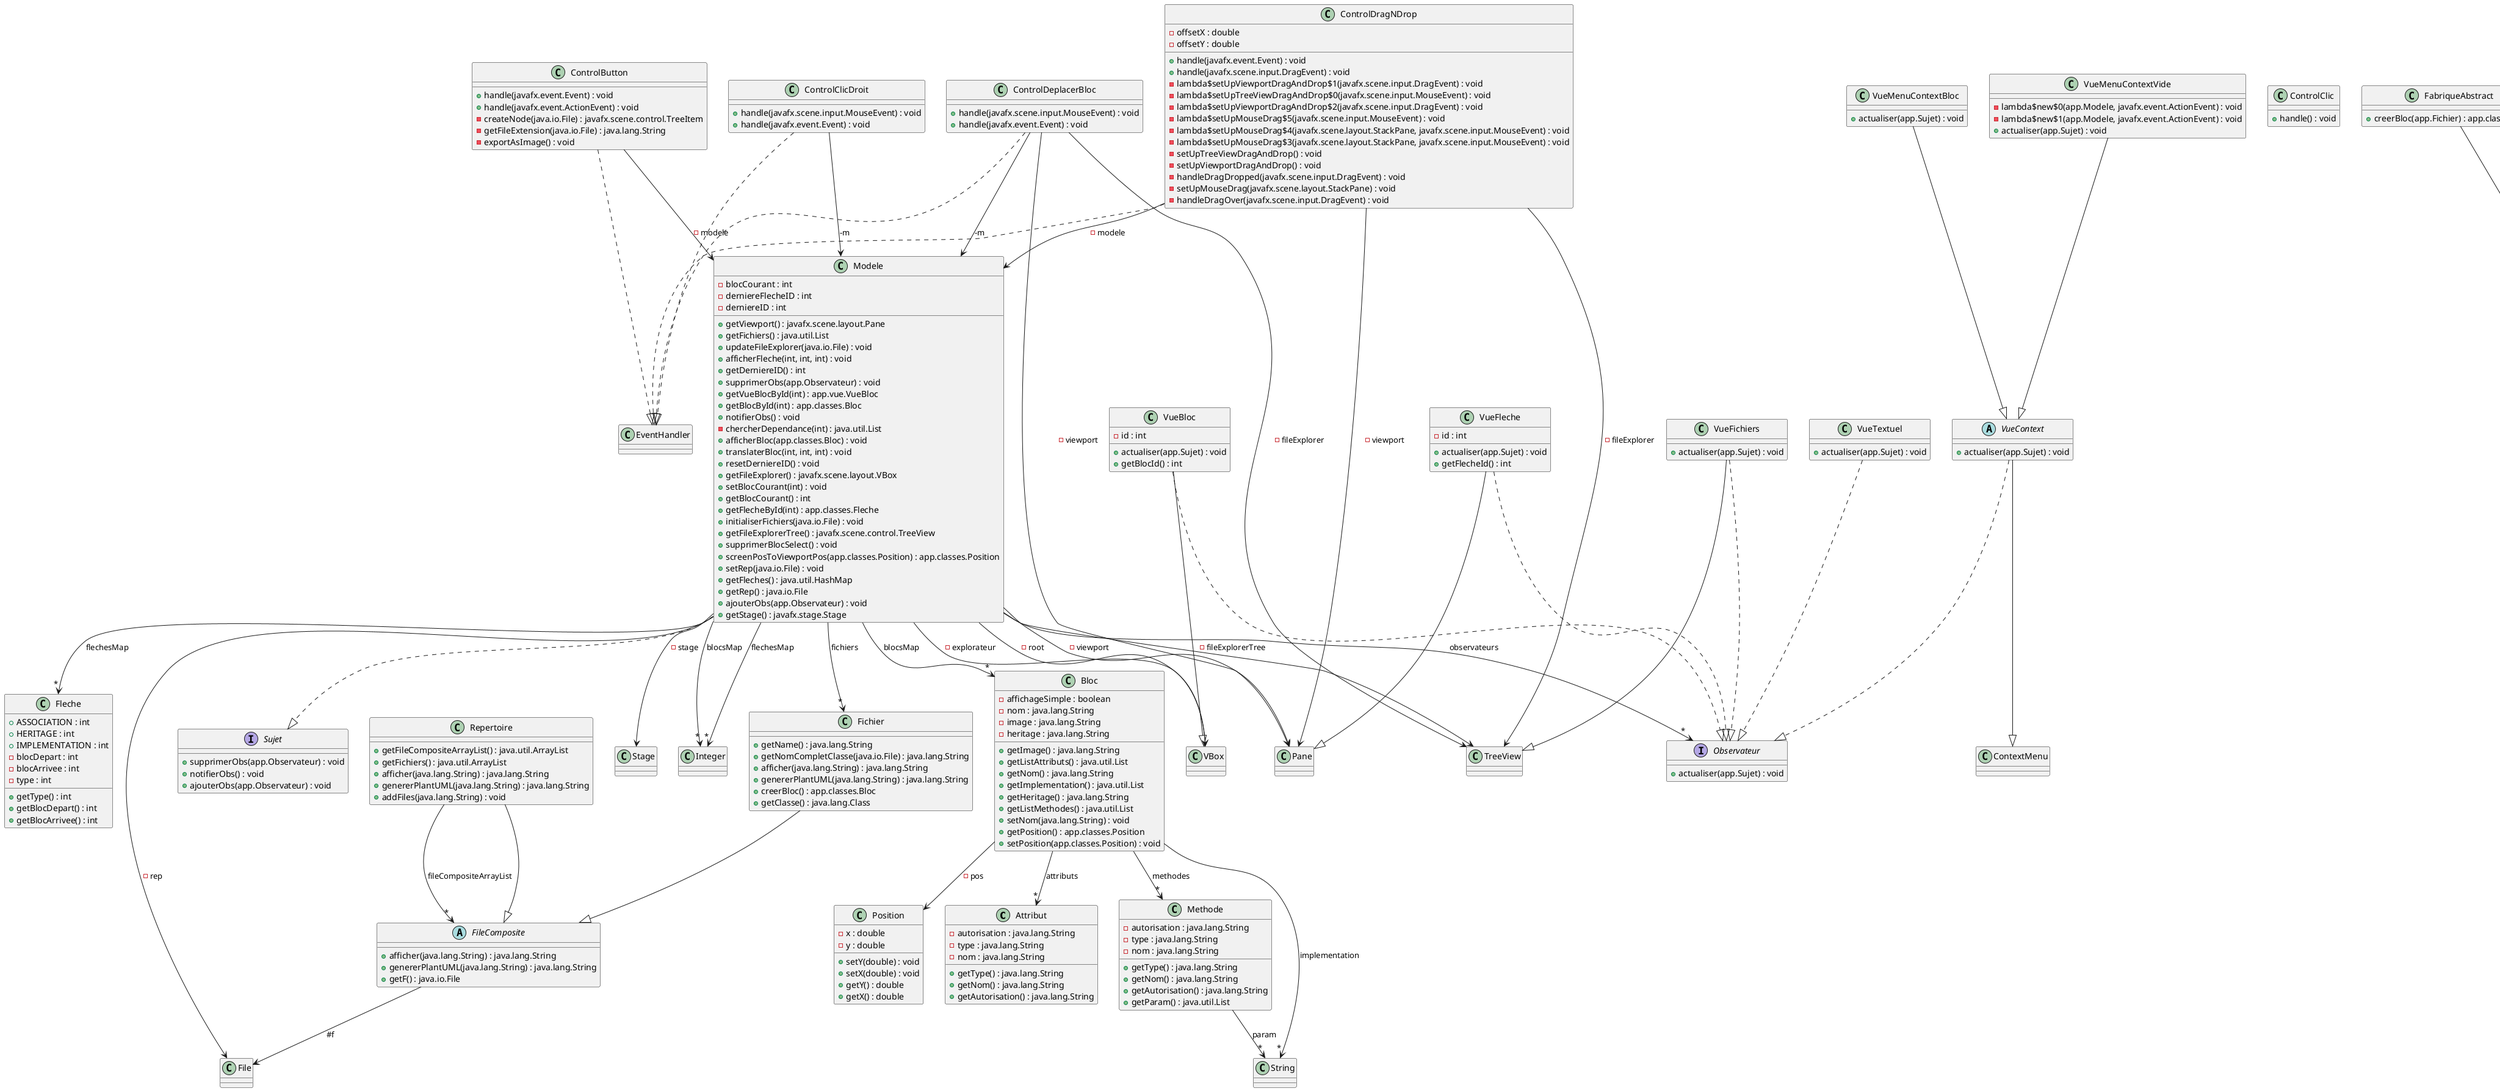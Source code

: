 @startuml


Class Attribut {
  -autorisation : java.lang.String
  -type : java.lang.String
  -nom : java.lang.String
  +getType() : java.lang.String
  +getNom() : java.lang.String
  +getAutorisation() : java.lang.String
}


Class Bloc {
  -affichageSimple : boolean
  -nom : java.lang.String
  -image : java.lang.String
  -heritage : java.lang.String
  +getImage() : java.lang.String
  +getListAttributs() : java.util.List
  +getNom() : java.lang.String
  +getImplementation() : java.util.List
  +getHeritage() : java.lang.String
  +getListMethodes() : java.util.List
  +setNom(java.lang.String) : void
  +getPosition() : app.classes.Position
  +setPosition(app.classes.Position) : void
}
Bloc -->"*"Methode : methodes
Bloc -->"*"Attribut : attributs
Bloc -->"*"String : implementation
Bloc --> Position :   -pos


Class Fleche {
  +ASSOCIATION : int
  +HERITAGE : int
  +IMPLEMENTATION : int
  -blocDepart : int
  -blocArrivee : int
  -type : int
  +getType() : int
  +getBlocDepart() : int
  +getBlocArrivee() : int
}


Class Methode {
  -autorisation : java.lang.String
  -type : java.lang.String
  -nom : java.lang.String
  +getType() : java.lang.String
  +getNom() : java.lang.String
  +getAutorisation() : java.lang.String
  +getParam() : java.util.List
}
Methode -->"*"String : param


Class Position {
  -x : double
  -y : double
  +setY(double) : void
  +setX(double) : void
  +getY() : double
  +getX() : double
}


Class ControlButton {
  +handle(javafx.event.Event) : void
  +handle(javafx.event.ActionEvent) : void
  -createNode(java.io.File) : javafx.scene.control.TreeItem
  -getFileExtension(java.io.File) : java.lang.String
  -exportAsImage() : void
}
ControlButton ..|> EventHandler
ControlButton --> Modele :   -modele


Class ControlClic {
  +handle() : void
}


Class ControlClicDroit {
  +handle(javafx.scene.input.MouseEvent) : void
  +handle(javafx.event.Event) : void
}
ControlClicDroit ..|> EventHandler
ControlClicDroit --> Modele :   -m


Class ControlDeplacerBloc {
  +handle(javafx.scene.input.MouseEvent) : void
  +handle(javafx.event.Event) : void
}
ControlDeplacerBloc ..|> EventHandler
ControlDeplacerBloc --> Modele :   -m
ControlDeplacerBloc --> TreeView :   -fileExplorer
ControlDeplacerBloc --> Pane :   -viewport


Class ControlDragNDrop {
  -offsetX : double
  -offsetY : double
  +handle(javafx.event.Event) : void
  +handle(javafx.scene.input.DragEvent) : void
  -lambda$setUpViewportDragAndDrop$1(javafx.scene.input.DragEvent) : void
  -lambda$setUpTreeViewDragAndDrop$0(javafx.scene.input.MouseEvent) : void
  -lambda$setUpViewportDragAndDrop$2(javafx.scene.input.DragEvent) : void
  -lambda$setUpMouseDrag$5(javafx.scene.input.MouseEvent) : void
  -lambda$setUpMouseDrag$4(javafx.scene.layout.StackPane, javafx.scene.input.MouseEvent) : void
  -lambda$setUpMouseDrag$3(javafx.scene.layout.StackPane, javafx.scene.input.MouseEvent) : void
  -setUpTreeViewDragAndDrop() : void
  -setUpViewportDragAndDrop() : void
  -handleDragDropped(javafx.scene.input.DragEvent) : void
  -setUpMouseDrag(javafx.scene.layout.StackPane) : void
  -handleDragOver(javafx.scene.input.DragEvent) : void
}
ControlDragNDrop ..|> EventHandler
ControlDragNDrop --> Modele :   -modele
ControlDragNDrop --> Pane :   -viewport
ControlDragNDrop --> TreeView :   -fileExplorer

Class FabriqueAbstract {
  +creerBloc(app.Fichier) : app.classes.Bloc
}
FabriqueAbstract --|> FabriqueBloc

Abstract Class FabriqueBloc {
  +creerBloc(app.Fichier) : app.classes.Bloc
}

Class FabriqueClass {
  +creerBloc(app.Fichier) : app.classes.Bloc
}
FabriqueClass --|> FabriqueBloc

Class FabriqueInterface {
  +creerBloc(app.Fichier) : app.classes.Bloc
}
FabriqueInterface --|> FabriqueBloc

Class Fichier {
  +getName() : java.lang.String
  +getNomCompletClasse(java.io.File) : java.lang.String
  +afficher(java.lang.String) : java.lang.String
  +genererPlantUML(java.lang.String) : java.lang.String
  +creerBloc() : app.classes.Bloc
  +getClasse() : java.lang.Class
}
Fichier --|> FileComposite

Abstract Class FileComposite {
  +afficher(java.lang.String) : java.lang.String
  +genererPlantUML(java.lang.String) : java.lang.String
  +getF() : java.io.File
}
FileComposite --> File :   #f

Class Main {
  +main(java.lang.String[]) : void
  +start(javafx.stage.Stage) : void
}
Main --|> Application

Class MainTest {
  +main(java.lang.String[]) : void
  +start(javafx.stage.Stage) : void
}
MainTest --|> Application

Class Modele {
  -blocCourant : int
  -derniereFlecheID : int
  -derniereID : int
  +getViewport() : javafx.scene.layout.Pane
  +getFichiers() : java.util.List
  +updateFileExplorer(java.io.File) : void
  +afficherFleche(int, int, int) : void
  +getDerniereID() : int
  +supprimerObs(app.Observateur) : void
  +getVueBlocById(int) : app.vue.VueBloc
  +getBlocById(int) : app.classes.Bloc
  +notifierObs() : void
  -chercherDependance(int) : java.util.List
  +afficherBloc(app.classes.Bloc) : void
  +translaterBloc(int, int, int) : void
  +resetDerniereID() : void
  +getFileExplorer() : javafx.scene.layout.VBox
  +setBlocCourant(int) : void
  +getBlocCourant() : int
  +getFlecheById(int) : app.classes.Fleche
  +initialiserFichiers(java.io.File) : void
  +getFileExplorerTree() : javafx.scene.control.TreeView
  +supprimerBlocSelect() : void
  +screenPosToViewportPos(app.classes.Position) : app.classes.Position
  +setRep(java.io.File) : void
  +getFleches() : java.util.HashMap
  +getRep() : java.io.File
  +ajouterObs(app.Observateur) : void
  +getStage() : javafx.stage.Stage
}
Modele ..|> Sujet
Modele --> File :   -rep
Modele --> TreeView :   -fileExplorerTree
Modele --> VBox :   -explorateur
Modele --> VBox :   -root
Modele --> Stage :   -stage
Modele -->"*"Integer : flechesMap
Modele -->"*"Fleche : flechesMap
Modele --> Pane :   -viewport
Modele -->"*"Fichier : fichiers
Modele -->"*"Observateur : observateurs
Modele -->"*"Integer : blocsMap
Modele -->"*"Bloc : blocsMap

Interface Observateur {
  +actualiser(app.Sujet) : void
}

Class Repertoire {
  +getFileCompositeArrayList() : java.util.ArrayList
  +getFichiers() : java.util.ArrayList
  +afficher(java.lang.String) : java.lang.String
  +genererPlantUML(java.lang.String) : java.lang.String
  +addFiles(java.lang.String) : void
}
Repertoire --|> FileComposite
Repertoire -->"*"FileComposite : fileCompositeArrayList

Interface Sujet {
  +supprimerObs(app.Observateur) : void
  +notifierObs() : void
  +ajouterObs(app.Observateur) : void
}


Class VueBloc {
  -id : int
  +actualiser(app.Sujet) : void
  +getBlocId() : int
}
VueBloc --|> VBox
VueBloc ..|> Observateur


Abstract Class VueContext {
  +actualiser(app.Sujet) : void
}
VueContext --|> ContextMenu
VueContext ..|> Observateur


Class VueFleche {
  -id : int
  +actualiser(app.Sujet) : void
  +getFlecheId() : int
}
VueFleche --|> Pane
VueFleche ..|> Observateur


Class VueMenuContextBloc {
  +actualiser(app.Sujet) : void
}
VueMenuContextBloc --|> VueContext


Class VueMenuContextVide {
  -lambda$new$0(app.Modele, javafx.event.ActionEvent) : void
  -lambda$new$1(app.Modele, javafx.event.ActionEvent) : void
  +actualiser(app.Sujet) : void
}
VueMenuContextVide --|> VueContext


Class VueTextuel {
  +actualiser(app.Sujet) : void
}
VueTextuel ..|> Observateur

Class VueFichiers {
  +actualiser(app.Sujet) : void
}
VueFichiers --|> TreeView
VueFichiers ..|> Observateur

@enduml